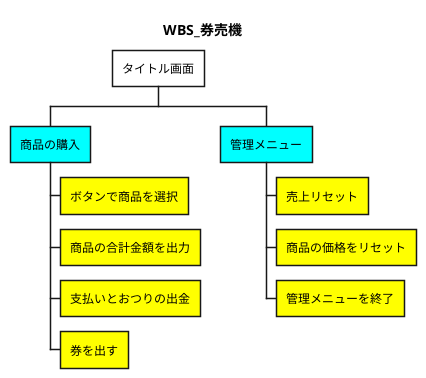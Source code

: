 @startwbs WBS_券売機
title WBS_券売機
 

+[#White] タイトル画面
**[#Aqua] 商品の購入
+++[#Yellow] ボタンで商品を選択
+++[#Yellow] 商品の合計金額を出力
+++[#Yellow] 支払いとおつりの出金
+++[#Yellow] 券を出す



**[#Aqua] 管理メニュー
+++[#Yellow] 売上リセット
+++[#Yellow] 商品の価格をリセット
+++[#Yellow] 管理メニューを終了

@endwbs
